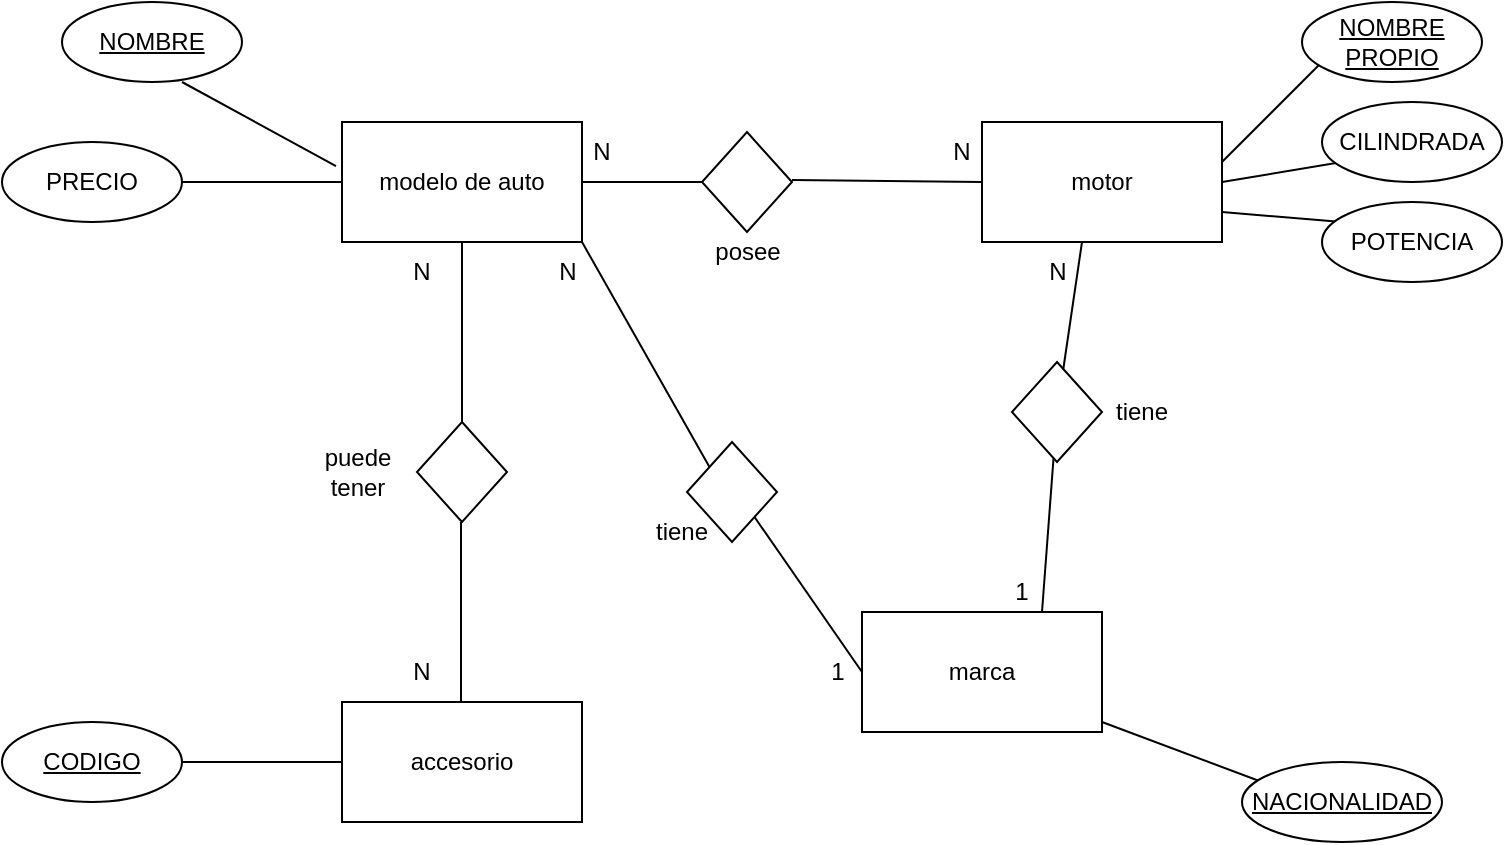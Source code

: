 <mxfile version="21.1.2" type="device">
  <diagram name="Page-1" id="EZzXHMcEfpqZRHm-lFjf">
    <mxGraphModel dx="1730" dy="452" grid="1" gridSize="10" guides="1" tooltips="1" connect="1" arrows="1" fold="1" page="1" pageScale="1" pageWidth="850" pageHeight="1100" math="0" shadow="0">
      <root>
        <mxCell id="0" />
        <mxCell id="1" parent="0" />
        <mxCell id="pkOZL8Jul58knUWJQDlQ-1" value="modelo de auto&lt;br&gt;" style="rounded=0;whiteSpace=wrap;html=1;" vertex="1" parent="1">
          <mxGeometry x="160" y="100" width="120" height="60" as="geometry" />
        </mxCell>
        <mxCell id="pkOZL8Jul58knUWJQDlQ-2" value="motor" style="rounded=0;whiteSpace=wrap;html=1;" vertex="1" parent="1">
          <mxGeometry x="480" y="100" width="120" height="60" as="geometry" />
        </mxCell>
        <mxCell id="pkOZL8Jul58knUWJQDlQ-3" value="marca" style="rounded=0;whiteSpace=wrap;html=1;" vertex="1" parent="1">
          <mxGeometry x="420" y="345" width="120" height="60" as="geometry" />
        </mxCell>
        <mxCell id="pkOZL8Jul58knUWJQDlQ-4" value="" style="endArrow=none;html=1;rounded=0;" edge="1" parent="1">
          <mxGeometry width="50" height="50" relative="1" as="geometry">
            <mxPoint x="620" y="430" as="sourcePoint" />
            <mxPoint x="620" y="430" as="targetPoint" />
            <Array as="points">
              <mxPoint x="540" y="400" />
              <mxPoint x="620" y="430" />
            </Array>
          </mxGeometry>
        </mxCell>
        <mxCell id="pkOZL8Jul58knUWJQDlQ-5" value="&lt;u&gt;NACIONALIDAD&lt;/u&gt;" style="ellipse;whiteSpace=wrap;html=1;" vertex="1" parent="1">
          <mxGeometry x="610" y="420" width="100" height="40" as="geometry" />
        </mxCell>
        <mxCell id="pkOZL8Jul58knUWJQDlQ-6" value="" style="endArrow=none;html=1;rounded=0;entryX=-0.025;entryY=0.367;entryDx=0;entryDy=0;entryPerimeter=0;" edge="1" parent="1" target="pkOZL8Jul58knUWJQDlQ-1">
          <mxGeometry width="50" height="50" relative="1" as="geometry">
            <mxPoint x="80" y="80" as="sourcePoint" />
            <mxPoint x="130" y="90" as="targetPoint" />
          </mxGeometry>
        </mxCell>
        <mxCell id="pkOZL8Jul58knUWJQDlQ-7" value="&lt;u&gt;NOMBRE&lt;/u&gt;" style="ellipse;whiteSpace=wrap;html=1;" vertex="1" parent="1">
          <mxGeometry x="20" y="40" width="90" height="40" as="geometry" />
        </mxCell>
        <mxCell id="pkOZL8Jul58knUWJQDlQ-8" value="" style="endArrow=none;html=1;rounded=0;" edge="1" parent="1">
          <mxGeometry width="50" height="50" relative="1" as="geometry">
            <mxPoint x="80" y="130" as="sourcePoint" />
            <mxPoint x="160" y="130" as="targetPoint" />
          </mxGeometry>
        </mxCell>
        <mxCell id="pkOZL8Jul58knUWJQDlQ-9" value="PRECIO" style="ellipse;whiteSpace=wrap;html=1;" vertex="1" parent="1">
          <mxGeometry x="-10" y="110" width="90" height="40" as="geometry" />
        </mxCell>
        <mxCell id="pkOZL8Jul58knUWJQDlQ-10" value="" style="endArrow=none;html=1;rounded=0;" edge="1" parent="1">
          <mxGeometry width="50" height="50" relative="1" as="geometry">
            <mxPoint x="600" y="120" as="sourcePoint" />
            <mxPoint x="650" y="70" as="targetPoint" />
          </mxGeometry>
        </mxCell>
        <mxCell id="pkOZL8Jul58knUWJQDlQ-11" value="&lt;u&gt;NOMBRE PROPIO&lt;/u&gt;" style="ellipse;whiteSpace=wrap;html=1;" vertex="1" parent="1">
          <mxGeometry x="640" y="40" width="90" height="40" as="geometry" />
        </mxCell>
        <mxCell id="pkOZL8Jul58knUWJQDlQ-12" value="" style="endArrow=none;html=1;rounded=0;exitX=1;exitY=0.5;exitDx=0;exitDy=0;" edge="1" parent="1" source="pkOZL8Jul58knUWJQDlQ-2">
          <mxGeometry width="50" height="50" relative="1" as="geometry">
            <mxPoint x="610" y="130" as="sourcePoint" />
            <mxPoint x="660" y="120" as="targetPoint" />
          </mxGeometry>
        </mxCell>
        <mxCell id="pkOZL8Jul58knUWJQDlQ-13" value="CILINDRADA" style="ellipse;whiteSpace=wrap;html=1;" vertex="1" parent="1">
          <mxGeometry x="650" y="90" width="90" height="40" as="geometry" />
        </mxCell>
        <mxCell id="pkOZL8Jul58knUWJQDlQ-14" value="" style="endArrow=none;html=1;rounded=0;exitX=1;exitY=0.75;exitDx=0;exitDy=0;" edge="1" parent="1" source="pkOZL8Jul58knUWJQDlQ-2">
          <mxGeometry width="50" height="50" relative="1" as="geometry">
            <mxPoint x="610" y="140" as="sourcePoint" />
            <mxPoint x="660" y="150" as="targetPoint" />
          </mxGeometry>
        </mxCell>
        <mxCell id="pkOZL8Jul58knUWJQDlQ-15" value="POTENCIA" style="ellipse;whiteSpace=wrap;html=1;" vertex="1" parent="1">
          <mxGeometry x="650" y="140" width="90" height="40" as="geometry" />
        </mxCell>
        <mxCell id="pkOZL8Jul58knUWJQDlQ-16" value="accesorio" style="rounded=0;whiteSpace=wrap;html=1;" vertex="1" parent="1">
          <mxGeometry x="160" y="390" width="120" height="60" as="geometry" />
        </mxCell>
        <mxCell id="pkOZL8Jul58knUWJQDlQ-17" value="" style="endArrow=none;html=1;rounded=0;" edge="1" parent="1">
          <mxGeometry width="50" height="50" relative="1" as="geometry">
            <mxPoint x="80" y="420" as="sourcePoint" />
            <mxPoint x="160" y="420" as="targetPoint" />
          </mxGeometry>
        </mxCell>
        <mxCell id="pkOZL8Jul58knUWJQDlQ-18" value="&lt;u&gt;CODIGO&lt;/u&gt;" style="ellipse;whiteSpace=wrap;html=1;" vertex="1" parent="1">
          <mxGeometry x="-10" y="400" width="90" height="40" as="geometry" />
        </mxCell>
        <mxCell id="pkOZL8Jul58knUWJQDlQ-20" value="" style="endArrow=none;html=1;rounded=0;exitX=0.5;exitY=1;exitDx=0;exitDy=0;" edge="1" parent="1" source="pkOZL8Jul58knUWJQDlQ-1" target="pkOZL8Jul58knUWJQDlQ-21">
          <mxGeometry width="50" height="50" relative="1" as="geometry">
            <mxPoint x="220" y="260" as="sourcePoint" />
            <mxPoint x="220" y="160" as="targetPoint" />
          </mxGeometry>
        </mxCell>
        <mxCell id="pkOZL8Jul58knUWJQDlQ-21" value="" style="rhombus;whiteSpace=wrap;html=1;" vertex="1" parent="1">
          <mxGeometry x="197.5" y="250" width="45" height="50" as="geometry" />
        </mxCell>
        <mxCell id="pkOZL8Jul58knUWJQDlQ-23" value="" style="endArrow=none;html=1;rounded=0;exitX=0.5;exitY=1;exitDx=0;exitDy=0;" edge="1" parent="1">
          <mxGeometry width="50" height="50" relative="1" as="geometry">
            <mxPoint x="219.5" y="300" as="sourcePoint" />
            <mxPoint x="219.5" y="390" as="targetPoint" />
          </mxGeometry>
        </mxCell>
        <mxCell id="pkOZL8Jul58knUWJQDlQ-24" value="posee" style="text;html=1;strokeColor=none;fillColor=none;align=center;verticalAlign=middle;whiteSpace=wrap;rounded=0;" vertex="1" parent="1">
          <mxGeometry x="332.5" y="150" width="60" height="30" as="geometry" />
        </mxCell>
        <mxCell id="pkOZL8Jul58knUWJQDlQ-25" value="puede tener" style="text;html=1;strokeColor=none;fillColor=none;align=center;verticalAlign=middle;whiteSpace=wrap;rounded=0;" vertex="1" parent="1">
          <mxGeometry x="137.5" y="260" width="60" height="30" as="geometry" />
        </mxCell>
        <mxCell id="pkOZL8Jul58knUWJQDlQ-26" value="N" style="text;html=1;strokeColor=none;fillColor=none;align=center;verticalAlign=middle;whiteSpace=wrap;rounded=0;" vertex="1" parent="1">
          <mxGeometry x="170" y="360" width="60" height="30" as="geometry" />
        </mxCell>
        <mxCell id="pkOZL8Jul58knUWJQDlQ-27" value="N" style="text;html=1;strokeColor=none;fillColor=none;align=center;verticalAlign=middle;whiteSpace=wrap;rounded=0;" vertex="1" parent="1">
          <mxGeometry x="170" y="160" width="60" height="30" as="geometry" />
        </mxCell>
        <mxCell id="pkOZL8Jul58knUWJQDlQ-32" value="" style="endArrow=none;html=1;rounded=0;exitX=0.5;exitY=1;exitDx=0;exitDy=0;" edge="1" parent="1">
          <mxGeometry width="50" height="50" relative="1" as="geometry">
            <mxPoint x="280" y="130" as="sourcePoint" />
            <mxPoint x="340" y="130" as="targetPoint" />
          </mxGeometry>
        </mxCell>
        <mxCell id="pkOZL8Jul58knUWJQDlQ-33" value="" style="rhombus;whiteSpace=wrap;html=1;" vertex="1" parent="1">
          <mxGeometry x="340" y="105" width="45" height="50" as="geometry" />
        </mxCell>
        <mxCell id="pkOZL8Jul58knUWJQDlQ-36" value="" style="endArrow=none;html=1;rounded=0;exitX=0.5;exitY=1;exitDx=0;exitDy=0;entryX=0;entryY=0.5;entryDx=0;entryDy=0;" edge="1" parent="1" target="pkOZL8Jul58knUWJQDlQ-2">
          <mxGeometry width="50" height="50" relative="1" as="geometry">
            <mxPoint x="385" y="129" as="sourcePoint" />
            <mxPoint x="445" y="129" as="targetPoint" />
          </mxGeometry>
        </mxCell>
        <mxCell id="pkOZL8Jul58knUWJQDlQ-38" value="N" style="text;html=1;strokeColor=none;fillColor=none;align=center;verticalAlign=middle;whiteSpace=wrap;rounded=0;" vertex="1" parent="1">
          <mxGeometry x="260" y="100" width="60" height="30" as="geometry" />
        </mxCell>
        <mxCell id="pkOZL8Jul58knUWJQDlQ-39" value="N" style="text;html=1;strokeColor=none;fillColor=none;align=center;verticalAlign=middle;whiteSpace=wrap;rounded=0;" vertex="1" parent="1">
          <mxGeometry x="440" y="100" width="60" height="30" as="geometry" />
        </mxCell>
        <mxCell id="pkOZL8Jul58knUWJQDlQ-40" value="" style="endArrow=none;html=1;rounded=0;exitX=0.5;exitY=1;exitDx=0;exitDy=0;entryX=0;entryY=0;entryDx=0;entryDy=0;" edge="1" parent="1" target="pkOZL8Jul58knUWJQDlQ-41">
          <mxGeometry width="50" height="50" relative="1" as="geometry">
            <mxPoint x="280" y="160" as="sourcePoint" />
            <mxPoint x="340" y="220" as="targetPoint" />
          </mxGeometry>
        </mxCell>
        <mxCell id="pkOZL8Jul58knUWJQDlQ-41" value="" style="rhombus;whiteSpace=wrap;html=1;fontStyle=1" vertex="1" parent="1">
          <mxGeometry x="332.5" y="260" width="45" height="50" as="geometry" />
        </mxCell>
        <mxCell id="pkOZL8Jul58knUWJQDlQ-43" value="" style="endArrow=none;html=1;rounded=0;exitX=1;exitY=1;exitDx=0;exitDy=0;entryX=0;entryY=0.5;entryDx=0;entryDy=0;" edge="1" parent="1" source="pkOZL8Jul58knUWJQDlQ-41" target="pkOZL8Jul58knUWJQDlQ-3">
          <mxGeometry width="50" height="50" relative="1" as="geometry">
            <mxPoint x="332.5" y="240" as="sourcePoint" />
            <mxPoint x="427.5" y="241" as="targetPoint" />
          </mxGeometry>
        </mxCell>
        <mxCell id="pkOZL8Jul58knUWJQDlQ-44" value="tiene" style="text;html=1;strokeColor=none;fillColor=none;align=center;verticalAlign=middle;whiteSpace=wrap;rounded=0;" vertex="1" parent="1">
          <mxGeometry x="300" y="290" width="60" height="30" as="geometry" />
        </mxCell>
        <mxCell id="pkOZL8Jul58knUWJQDlQ-45" value="" style="endArrow=none;html=1;rounded=0;exitX=0.5;exitY=1;exitDx=0;exitDy=0;" edge="1" parent="1" source="pkOZL8Jul58knUWJQDlQ-46">
          <mxGeometry width="50" height="50" relative="1" as="geometry">
            <mxPoint x="530" y="160" as="sourcePoint" />
            <mxPoint x="520" y="260" as="targetPoint" />
          </mxGeometry>
        </mxCell>
        <mxCell id="pkOZL8Jul58knUWJQDlQ-47" value="" style="endArrow=none;html=1;rounded=0;exitX=0.5;exitY=1;exitDx=0;exitDy=0;" edge="1" parent="1" target="pkOZL8Jul58knUWJQDlQ-46">
          <mxGeometry width="50" height="50" relative="1" as="geometry">
            <mxPoint x="530" y="160" as="sourcePoint" />
            <mxPoint x="520" y="260" as="targetPoint" />
          </mxGeometry>
        </mxCell>
        <mxCell id="pkOZL8Jul58knUWJQDlQ-46" value="" style="rhombus;whiteSpace=wrap;html=1;" vertex="1" parent="1">
          <mxGeometry x="495" y="220" width="45" height="50" as="geometry" />
        </mxCell>
        <mxCell id="pkOZL8Jul58knUWJQDlQ-48" value="" style="endArrow=none;html=1;rounded=0;entryX=0.75;entryY=0;entryDx=0;entryDy=0;" edge="1" parent="1" source="pkOZL8Jul58knUWJQDlQ-46" target="pkOZL8Jul58knUWJQDlQ-3">
          <mxGeometry width="50" height="50" relative="1" as="geometry">
            <mxPoint x="520" y="260" as="sourcePoint" />
            <mxPoint x="567" y="323.5" as="targetPoint" />
          </mxGeometry>
        </mxCell>
        <mxCell id="pkOZL8Jul58knUWJQDlQ-49" value="tiene" style="text;html=1;strokeColor=none;fillColor=none;align=center;verticalAlign=middle;whiteSpace=wrap;rounded=0;" vertex="1" parent="1">
          <mxGeometry x="530" y="230" width="60" height="30" as="geometry" />
        </mxCell>
        <mxCell id="pkOZL8Jul58knUWJQDlQ-50" value="N" style="text;html=1;strokeColor=none;fillColor=none;align=center;verticalAlign=middle;whiteSpace=wrap;rounded=0;" vertex="1" parent="1">
          <mxGeometry x="242.5" y="160" width="60" height="30" as="geometry" />
        </mxCell>
        <mxCell id="pkOZL8Jul58knUWJQDlQ-51" value="1" style="text;html=1;strokeColor=none;fillColor=none;align=center;verticalAlign=middle;whiteSpace=wrap;rounded=0;" vertex="1" parent="1">
          <mxGeometry x="377.5" y="360" width="60" height="30" as="geometry" />
        </mxCell>
        <mxCell id="pkOZL8Jul58knUWJQDlQ-52" value="N" style="text;html=1;strokeColor=none;fillColor=none;align=center;verticalAlign=middle;whiteSpace=wrap;rounded=0;" vertex="1" parent="1">
          <mxGeometry x="487.5" y="160" width="60" height="30" as="geometry" />
        </mxCell>
        <mxCell id="pkOZL8Jul58knUWJQDlQ-53" value="1" style="text;html=1;strokeColor=none;fillColor=none;align=center;verticalAlign=middle;whiteSpace=wrap;rounded=0;" vertex="1" parent="1">
          <mxGeometry x="470" y="320" width="60" height="30" as="geometry" />
        </mxCell>
      </root>
    </mxGraphModel>
  </diagram>
</mxfile>
